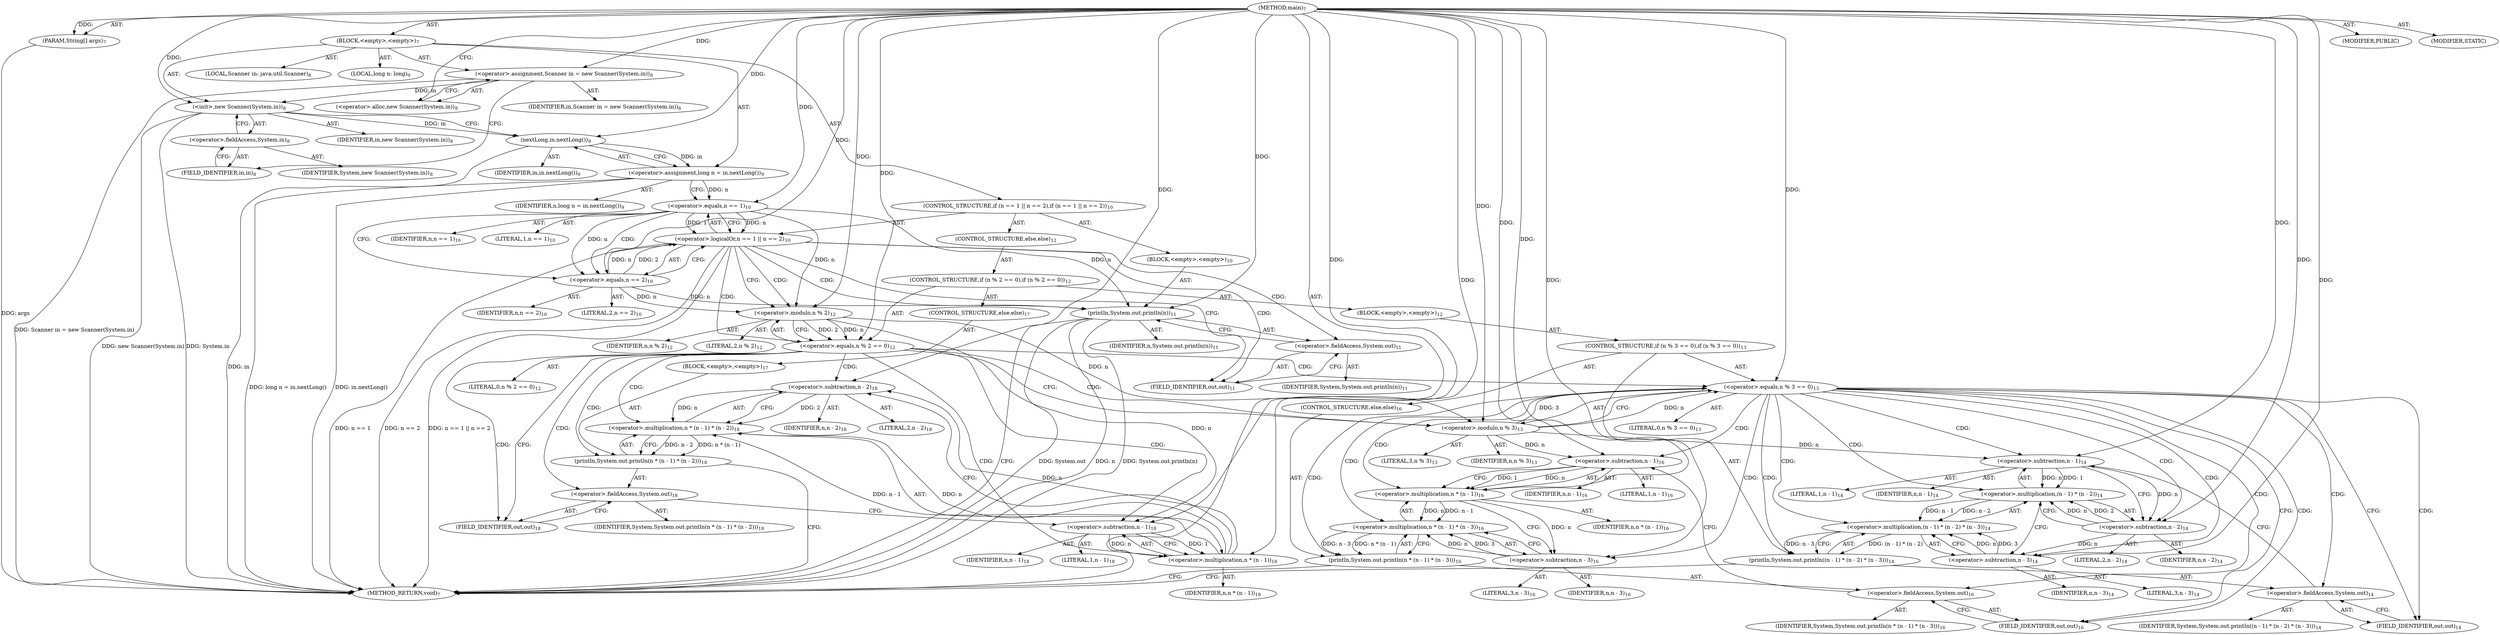 digraph "main" {  
"19" [label = <(METHOD,main)<SUB>7</SUB>> ]
"20" [label = <(PARAM,String[] args)<SUB>7</SUB>> ]
"21" [label = <(BLOCK,&lt;empty&gt;,&lt;empty&gt;)<SUB>7</SUB>> ]
"4" [label = <(LOCAL,Scanner in: java.util.Scanner)<SUB>8</SUB>> ]
"22" [label = <(&lt;operator&gt;.assignment,Scanner in = new Scanner(System.in))<SUB>8</SUB>> ]
"23" [label = <(IDENTIFIER,in,Scanner in = new Scanner(System.in))<SUB>8</SUB>> ]
"24" [label = <(&lt;operator&gt;.alloc,new Scanner(System.in))<SUB>8</SUB>> ]
"25" [label = <(&lt;init&gt;,new Scanner(System.in))<SUB>8</SUB>> ]
"3" [label = <(IDENTIFIER,in,new Scanner(System.in))<SUB>8</SUB>> ]
"26" [label = <(&lt;operator&gt;.fieldAccess,System.in)<SUB>8</SUB>> ]
"27" [label = <(IDENTIFIER,System,new Scanner(System.in))<SUB>8</SUB>> ]
"28" [label = <(FIELD_IDENTIFIER,in,in)<SUB>8</SUB>> ]
"29" [label = <(LOCAL,long n: long)<SUB>9</SUB>> ]
"30" [label = <(&lt;operator&gt;.assignment,long n = in.nextLong())<SUB>9</SUB>> ]
"31" [label = <(IDENTIFIER,n,long n = in.nextLong())<SUB>9</SUB>> ]
"32" [label = <(nextLong,in.nextLong())<SUB>9</SUB>> ]
"33" [label = <(IDENTIFIER,in,in.nextLong())<SUB>9</SUB>> ]
"34" [label = <(CONTROL_STRUCTURE,if (n == 1 || n == 2),if (n == 1 || n == 2))<SUB>10</SUB>> ]
"35" [label = <(&lt;operator&gt;.logicalOr,n == 1 || n == 2)<SUB>10</SUB>> ]
"36" [label = <(&lt;operator&gt;.equals,n == 1)<SUB>10</SUB>> ]
"37" [label = <(IDENTIFIER,n,n == 1)<SUB>10</SUB>> ]
"38" [label = <(LITERAL,1,n == 1)<SUB>10</SUB>> ]
"39" [label = <(&lt;operator&gt;.equals,n == 2)<SUB>10</SUB>> ]
"40" [label = <(IDENTIFIER,n,n == 2)<SUB>10</SUB>> ]
"41" [label = <(LITERAL,2,n == 2)<SUB>10</SUB>> ]
"42" [label = <(BLOCK,&lt;empty&gt;,&lt;empty&gt;)<SUB>10</SUB>> ]
"43" [label = <(println,System.out.println(n))<SUB>11</SUB>> ]
"44" [label = <(&lt;operator&gt;.fieldAccess,System.out)<SUB>11</SUB>> ]
"45" [label = <(IDENTIFIER,System,System.out.println(n))<SUB>11</SUB>> ]
"46" [label = <(FIELD_IDENTIFIER,out,out)<SUB>11</SUB>> ]
"47" [label = <(IDENTIFIER,n,System.out.println(n))<SUB>11</SUB>> ]
"48" [label = <(CONTROL_STRUCTURE,else,else)<SUB>12</SUB>> ]
"49" [label = <(CONTROL_STRUCTURE,if (n % 2 == 0),if (n % 2 == 0))<SUB>12</SUB>> ]
"50" [label = <(&lt;operator&gt;.equals,n % 2 == 0)<SUB>12</SUB>> ]
"51" [label = <(&lt;operator&gt;.modulo,n % 2)<SUB>12</SUB>> ]
"52" [label = <(IDENTIFIER,n,n % 2)<SUB>12</SUB>> ]
"53" [label = <(LITERAL,2,n % 2)<SUB>12</SUB>> ]
"54" [label = <(LITERAL,0,n % 2 == 0)<SUB>12</SUB>> ]
"55" [label = <(BLOCK,&lt;empty&gt;,&lt;empty&gt;)<SUB>12</SUB>> ]
"56" [label = <(CONTROL_STRUCTURE,if (n % 3 == 0),if (n % 3 == 0))<SUB>13</SUB>> ]
"57" [label = <(&lt;operator&gt;.equals,n % 3 == 0)<SUB>13</SUB>> ]
"58" [label = <(&lt;operator&gt;.modulo,n % 3)<SUB>13</SUB>> ]
"59" [label = <(IDENTIFIER,n,n % 3)<SUB>13</SUB>> ]
"60" [label = <(LITERAL,3,n % 3)<SUB>13</SUB>> ]
"61" [label = <(LITERAL,0,n % 3 == 0)<SUB>13</SUB>> ]
"62" [label = <(println,System.out.println((n - 1) * (n - 2) * (n - 3)))<SUB>14</SUB>> ]
"63" [label = <(&lt;operator&gt;.fieldAccess,System.out)<SUB>14</SUB>> ]
"64" [label = <(IDENTIFIER,System,System.out.println((n - 1) * (n - 2) * (n - 3)))<SUB>14</SUB>> ]
"65" [label = <(FIELD_IDENTIFIER,out,out)<SUB>14</SUB>> ]
"66" [label = <(&lt;operator&gt;.multiplication,(n - 1) * (n - 2) * (n - 3))<SUB>14</SUB>> ]
"67" [label = <(&lt;operator&gt;.multiplication,(n - 1) * (n - 2))<SUB>14</SUB>> ]
"68" [label = <(&lt;operator&gt;.subtraction,n - 1)<SUB>14</SUB>> ]
"69" [label = <(IDENTIFIER,n,n - 1)<SUB>14</SUB>> ]
"70" [label = <(LITERAL,1,n - 1)<SUB>14</SUB>> ]
"71" [label = <(&lt;operator&gt;.subtraction,n - 2)<SUB>14</SUB>> ]
"72" [label = <(IDENTIFIER,n,n - 2)<SUB>14</SUB>> ]
"73" [label = <(LITERAL,2,n - 2)<SUB>14</SUB>> ]
"74" [label = <(&lt;operator&gt;.subtraction,n - 3)<SUB>14</SUB>> ]
"75" [label = <(IDENTIFIER,n,n - 3)<SUB>14</SUB>> ]
"76" [label = <(LITERAL,3,n - 3)<SUB>14</SUB>> ]
"77" [label = <(CONTROL_STRUCTURE,else,else)<SUB>16</SUB>> ]
"78" [label = <(println,System.out.println(n * (n - 1) * (n - 3)))<SUB>16</SUB>> ]
"79" [label = <(&lt;operator&gt;.fieldAccess,System.out)<SUB>16</SUB>> ]
"80" [label = <(IDENTIFIER,System,System.out.println(n * (n - 1) * (n - 3)))<SUB>16</SUB>> ]
"81" [label = <(FIELD_IDENTIFIER,out,out)<SUB>16</SUB>> ]
"82" [label = <(&lt;operator&gt;.multiplication,n * (n - 1) * (n - 3))<SUB>16</SUB>> ]
"83" [label = <(&lt;operator&gt;.multiplication,n * (n - 1))<SUB>16</SUB>> ]
"84" [label = <(IDENTIFIER,n,n * (n - 1))<SUB>16</SUB>> ]
"85" [label = <(&lt;operator&gt;.subtraction,n - 1)<SUB>16</SUB>> ]
"86" [label = <(IDENTIFIER,n,n - 1)<SUB>16</SUB>> ]
"87" [label = <(LITERAL,1,n - 1)<SUB>16</SUB>> ]
"88" [label = <(&lt;operator&gt;.subtraction,n - 3)<SUB>16</SUB>> ]
"89" [label = <(IDENTIFIER,n,n - 3)<SUB>16</SUB>> ]
"90" [label = <(LITERAL,3,n - 3)<SUB>16</SUB>> ]
"91" [label = <(CONTROL_STRUCTURE,else,else)<SUB>17</SUB>> ]
"92" [label = <(BLOCK,&lt;empty&gt;,&lt;empty&gt;)<SUB>17</SUB>> ]
"93" [label = <(println,System.out.println(n * (n - 1) * (n - 2)))<SUB>18</SUB>> ]
"94" [label = <(&lt;operator&gt;.fieldAccess,System.out)<SUB>18</SUB>> ]
"95" [label = <(IDENTIFIER,System,System.out.println(n * (n - 1) * (n - 2)))<SUB>18</SUB>> ]
"96" [label = <(FIELD_IDENTIFIER,out,out)<SUB>18</SUB>> ]
"97" [label = <(&lt;operator&gt;.multiplication,n * (n - 1) * (n - 2))<SUB>18</SUB>> ]
"98" [label = <(&lt;operator&gt;.multiplication,n * (n - 1))<SUB>18</SUB>> ]
"99" [label = <(IDENTIFIER,n,n * (n - 1))<SUB>18</SUB>> ]
"100" [label = <(&lt;operator&gt;.subtraction,n - 1)<SUB>18</SUB>> ]
"101" [label = <(IDENTIFIER,n,n - 1)<SUB>18</SUB>> ]
"102" [label = <(LITERAL,1,n - 1)<SUB>18</SUB>> ]
"103" [label = <(&lt;operator&gt;.subtraction,n - 2)<SUB>18</SUB>> ]
"104" [label = <(IDENTIFIER,n,n - 2)<SUB>18</SUB>> ]
"105" [label = <(LITERAL,2,n - 2)<SUB>18</SUB>> ]
"106" [label = <(MODIFIER,PUBLIC)> ]
"107" [label = <(MODIFIER,STATIC)> ]
"108" [label = <(METHOD_RETURN,void)<SUB>7</SUB>> ]
  "19" -> "20"  [ label = "AST: "] 
  "19" -> "21"  [ label = "AST: "] 
  "19" -> "106"  [ label = "AST: "] 
  "19" -> "107"  [ label = "AST: "] 
  "19" -> "108"  [ label = "AST: "] 
  "21" -> "4"  [ label = "AST: "] 
  "21" -> "22"  [ label = "AST: "] 
  "21" -> "25"  [ label = "AST: "] 
  "21" -> "29"  [ label = "AST: "] 
  "21" -> "30"  [ label = "AST: "] 
  "21" -> "34"  [ label = "AST: "] 
  "22" -> "23"  [ label = "AST: "] 
  "22" -> "24"  [ label = "AST: "] 
  "25" -> "3"  [ label = "AST: "] 
  "25" -> "26"  [ label = "AST: "] 
  "26" -> "27"  [ label = "AST: "] 
  "26" -> "28"  [ label = "AST: "] 
  "30" -> "31"  [ label = "AST: "] 
  "30" -> "32"  [ label = "AST: "] 
  "32" -> "33"  [ label = "AST: "] 
  "34" -> "35"  [ label = "AST: "] 
  "34" -> "42"  [ label = "AST: "] 
  "34" -> "48"  [ label = "AST: "] 
  "35" -> "36"  [ label = "AST: "] 
  "35" -> "39"  [ label = "AST: "] 
  "36" -> "37"  [ label = "AST: "] 
  "36" -> "38"  [ label = "AST: "] 
  "39" -> "40"  [ label = "AST: "] 
  "39" -> "41"  [ label = "AST: "] 
  "42" -> "43"  [ label = "AST: "] 
  "43" -> "44"  [ label = "AST: "] 
  "43" -> "47"  [ label = "AST: "] 
  "44" -> "45"  [ label = "AST: "] 
  "44" -> "46"  [ label = "AST: "] 
  "48" -> "49"  [ label = "AST: "] 
  "49" -> "50"  [ label = "AST: "] 
  "49" -> "55"  [ label = "AST: "] 
  "49" -> "91"  [ label = "AST: "] 
  "50" -> "51"  [ label = "AST: "] 
  "50" -> "54"  [ label = "AST: "] 
  "51" -> "52"  [ label = "AST: "] 
  "51" -> "53"  [ label = "AST: "] 
  "55" -> "56"  [ label = "AST: "] 
  "56" -> "57"  [ label = "AST: "] 
  "56" -> "62"  [ label = "AST: "] 
  "56" -> "77"  [ label = "AST: "] 
  "57" -> "58"  [ label = "AST: "] 
  "57" -> "61"  [ label = "AST: "] 
  "58" -> "59"  [ label = "AST: "] 
  "58" -> "60"  [ label = "AST: "] 
  "62" -> "63"  [ label = "AST: "] 
  "62" -> "66"  [ label = "AST: "] 
  "63" -> "64"  [ label = "AST: "] 
  "63" -> "65"  [ label = "AST: "] 
  "66" -> "67"  [ label = "AST: "] 
  "66" -> "74"  [ label = "AST: "] 
  "67" -> "68"  [ label = "AST: "] 
  "67" -> "71"  [ label = "AST: "] 
  "68" -> "69"  [ label = "AST: "] 
  "68" -> "70"  [ label = "AST: "] 
  "71" -> "72"  [ label = "AST: "] 
  "71" -> "73"  [ label = "AST: "] 
  "74" -> "75"  [ label = "AST: "] 
  "74" -> "76"  [ label = "AST: "] 
  "77" -> "78"  [ label = "AST: "] 
  "78" -> "79"  [ label = "AST: "] 
  "78" -> "82"  [ label = "AST: "] 
  "79" -> "80"  [ label = "AST: "] 
  "79" -> "81"  [ label = "AST: "] 
  "82" -> "83"  [ label = "AST: "] 
  "82" -> "88"  [ label = "AST: "] 
  "83" -> "84"  [ label = "AST: "] 
  "83" -> "85"  [ label = "AST: "] 
  "85" -> "86"  [ label = "AST: "] 
  "85" -> "87"  [ label = "AST: "] 
  "88" -> "89"  [ label = "AST: "] 
  "88" -> "90"  [ label = "AST: "] 
  "91" -> "92"  [ label = "AST: "] 
  "92" -> "93"  [ label = "AST: "] 
  "93" -> "94"  [ label = "AST: "] 
  "93" -> "97"  [ label = "AST: "] 
  "94" -> "95"  [ label = "AST: "] 
  "94" -> "96"  [ label = "AST: "] 
  "97" -> "98"  [ label = "AST: "] 
  "97" -> "103"  [ label = "AST: "] 
  "98" -> "99"  [ label = "AST: "] 
  "98" -> "100"  [ label = "AST: "] 
  "100" -> "101"  [ label = "AST: "] 
  "100" -> "102"  [ label = "AST: "] 
  "103" -> "104"  [ label = "AST: "] 
  "103" -> "105"  [ label = "AST: "] 
  "22" -> "28"  [ label = "CFG: "] 
  "25" -> "32"  [ label = "CFG: "] 
  "30" -> "36"  [ label = "CFG: "] 
  "24" -> "22"  [ label = "CFG: "] 
  "26" -> "25"  [ label = "CFG: "] 
  "32" -> "30"  [ label = "CFG: "] 
  "35" -> "46"  [ label = "CFG: "] 
  "35" -> "51"  [ label = "CFG: "] 
  "28" -> "26"  [ label = "CFG: "] 
  "36" -> "35"  [ label = "CFG: "] 
  "36" -> "39"  [ label = "CFG: "] 
  "39" -> "35"  [ label = "CFG: "] 
  "43" -> "108"  [ label = "CFG: "] 
  "44" -> "43"  [ label = "CFG: "] 
  "50" -> "58"  [ label = "CFG: "] 
  "50" -> "96"  [ label = "CFG: "] 
  "46" -> "44"  [ label = "CFG: "] 
  "51" -> "50"  [ label = "CFG: "] 
  "57" -> "65"  [ label = "CFG: "] 
  "57" -> "81"  [ label = "CFG: "] 
  "62" -> "108"  [ label = "CFG: "] 
  "93" -> "108"  [ label = "CFG: "] 
  "58" -> "57"  [ label = "CFG: "] 
  "63" -> "68"  [ label = "CFG: "] 
  "66" -> "62"  [ label = "CFG: "] 
  "78" -> "108"  [ label = "CFG: "] 
  "94" -> "100"  [ label = "CFG: "] 
  "97" -> "93"  [ label = "CFG: "] 
  "65" -> "63"  [ label = "CFG: "] 
  "67" -> "74"  [ label = "CFG: "] 
  "74" -> "66"  [ label = "CFG: "] 
  "79" -> "85"  [ label = "CFG: "] 
  "82" -> "78"  [ label = "CFG: "] 
  "96" -> "94"  [ label = "CFG: "] 
  "98" -> "103"  [ label = "CFG: "] 
  "103" -> "97"  [ label = "CFG: "] 
  "68" -> "71"  [ label = "CFG: "] 
  "71" -> "67"  [ label = "CFG: "] 
  "81" -> "79"  [ label = "CFG: "] 
  "83" -> "88"  [ label = "CFG: "] 
  "88" -> "82"  [ label = "CFG: "] 
  "100" -> "98"  [ label = "CFG: "] 
  "85" -> "83"  [ label = "CFG: "] 
  "19" -> "24"  [ label = "CFG: "] 
  "20" -> "108"  [ label = "DDG: args"] 
  "22" -> "108"  [ label = "DDG: Scanner in = new Scanner(System.in)"] 
  "25" -> "108"  [ label = "DDG: System.in"] 
  "25" -> "108"  [ label = "DDG: new Scanner(System.in)"] 
  "32" -> "108"  [ label = "DDG: in"] 
  "30" -> "108"  [ label = "DDG: in.nextLong()"] 
  "30" -> "108"  [ label = "DDG: long n = in.nextLong()"] 
  "35" -> "108"  [ label = "DDG: n == 1"] 
  "35" -> "108"  [ label = "DDG: n == 2"] 
  "35" -> "108"  [ label = "DDG: n == 1 || n == 2"] 
  "43" -> "108"  [ label = "DDG: System.out"] 
  "43" -> "108"  [ label = "DDG: n"] 
  "43" -> "108"  [ label = "DDG: System.out.println(n)"] 
  "19" -> "20"  [ label = "DDG: "] 
  "19" -> "22"  [ label = "DDG: "] 
  "32" -> "30"  [ label = "DDG: in"] 
  "22" -> "25"  [ label = "DDG: in"] 
  "19" -> "25"  [ label = "DDG: "] 
  "25" -> "32"  [ label = "DDG: in"] 
  "19" -> "32"  [ label = "DDG: "] 
  "36" -> "35"  [ label = "DDG: n"] 
  "36" -> "35"  [ label = "DDG: 1"] 
  "39" -> "35"  [ label = "DDG: n"] 
  "39" -> "35"  [ label = "DDG: 2"] 
  "30" -> "36"  [ label = "DDG: n"] 
  "19" -> "36"  [ label = "DDG: "] 
  "36" -> "39"  [ label = "DDG: n"] 
  "19" -> "39"  [ label = "DDG: "] 
  "36" -> "43"  [ label = "DDG: n"] 
  "39" -> "43"  [ label = "DDG: n"] 
  "19" -> "43"  [ label = "DDG: "] 
  "51" -> "50"  [ label = "DDG: n"] 
  "51" -> "50"  [ label = "DDG: 2"] 
  "19" -> "50"  [ label = "DDG: "] 
  "36" -> "51"  [ label = "DDG: n"] 
  "39" -> "51"  [ label = "DDG: n"] 
  "19" -> "51"  [ label = "DDG: "] 
  "58" -> "57"  [ label = "DDG: n"] 
  "58" -> "57"  [ label = "DDG: 3"] 
  "19" -> "57"  [ label = "DDG: "] 
  "66" -> "62"  [ label = "DDG: (n - 1) * (n - 2)"] 
  "66" -> "62"  [ label = "DDG: n - 3"] 
  "97" -> "93"  [ label = "DDG: n * (n - 1)"] 
  "97" -> "93"  [ label = "DDG: n - 2"] 
  "51" -> "58"  [ label = "DDG: n"] 
  "19" -> "58"  [ label = "DDG: "] 
  "67" -> "66"  [ label = "DDG: n - 1"] 
  "67" -> "66"  [ label = "DDG: n - 2"] 
  "74" -> "66"  [ label = "DDG: n"] 
  "74" -> "66"  [ label = "DDG: 3"] 
  "82" -> "78"  [ label = "DDG: n * (n - 1)"] 
  "82" -> "78"  [ label = "DDG: n - 3"] 
  "98" -> "97"  [ label = "DDG: n"] 
  "98" -> "97"  [ label = "DDG: n - 1"] 
  "103" -> "97"  [ label = "DDG: n"] 
  "103" -> "97"  [ label = "DDG: 2"] 
  "68" -> "67"  [ label = "DDG: n"] 
  "68" -> "67"  [ label = "DDG: 1"] 
  "71" -> "67"  [ label = "DDG: n"] 
  "71" -> "67"  [ label = "DDG: 2"] 
  "71" -> "74"  [ label = "DDG: n"] 
  "19" -> "74"  [ label = "DDG: "] 
  "83" -> "82"  [ label = "DDG: n"] 
  "83" -> "82"  [ label = "DDG: n - 1"] 
  "88" -> "82"  [ label = "DDG: n"] 
  "88" -> "82"  [ label = "DDG: 3"] 
  "100" -> "98"  [ label = "DDG: n"] 
  "19" -> "98"  [ label = "DDG: "] 
  "100" -> "98"  [ label = "DDG: 1"] 
  "98" -> "103"  [ label = "DDG: n"] 
  "19" -> "103"  [ label = "DDG: "] 
  "58" -> "68"  [ label = "DDG: n"] 
  "19" -> "68"  [ label = "DDG: "] 
  "68" -> "71"  [ label = "DDG: n"] 
  "19" -> "71"  [ label = "DDG: "] 
  "85" -> "83"  [ label = "DDG: n"] 
  "19" -> "83"  [ label = "DDG: "] 
  "85" -> "83"  [ label = "DDG: 1"] 
  "83" -> "88"  [ label = "DDG: n"] 
  "19" -> "88"  [ label = "DDG: "] 
  "51" -> "100"  [ label = "DDG: n"] 
  "19" -> "100"  [ label = "DDG: "] 
  "58" -> "85"  [ label = "DDG: n"] 
  "19" -> "85"  [ label = "DDG: "] 
  "35" -> "51"  [ label = "CDG: "] 
  "35" -> "46"  [ label = "CDG: "] 
  "35" -> "50"  [ label = "CDG: "] 
  "35" -> "44"  [ label = "CDG: "] 
  "35" -> "43"  [ label = "CDG: "] 
  "36" -> "39"  [ label = "CDG: "] 
  "50" -> "94"  [ label = "CDG: "] 
  "50" -> "96"  [ label = "CDG: "] 
  "50" -> "57"  [ label = "CDG: "] 
  "50" -> "98"  [ label = "CDG: "] 
  "50" -> "103"  [ label = "CDG: "] 
  "50" -> "97"  [ label = "CDG: "] 
  "50" -> "93"  [ label = "CDG: "] 
  "50" -> "58"  [ label = "CDG: "] 
  "50" -> "100"  [ label = "CDG: "] 
  "57" -> "68"  [ label = "CDG: "] 
  "57" -> "66"  [ label = "CDG: "] 
  "57" -> "81"  [ label = "CDG: "] 
  "57" -> "85"  [ label = "CDG: "] 
  "57" -> "67"  [ label = "CDG: "] 
  "57" -> "74"  [ label = "CDG: "] 
  "57" -> "65"  [ label = "CDG: "] 
  "57" -> "82"  [ label = "CDG: "] 
  "57" -> "79"  [ label = "CDG: "] 
  "57" -> "83"  [ label = "CDG: "] 
  "57" -> "71"  [ label = "CDG: "] 
  "57" -> "88"  [ label = "CDG: "] 
  "57" -> "63"  [ label = "CDG: "] 
  "57" -> "78"  [ label = "CDG: "] 
  "57" -> "62"  [ label = "CDG: "] 
}
